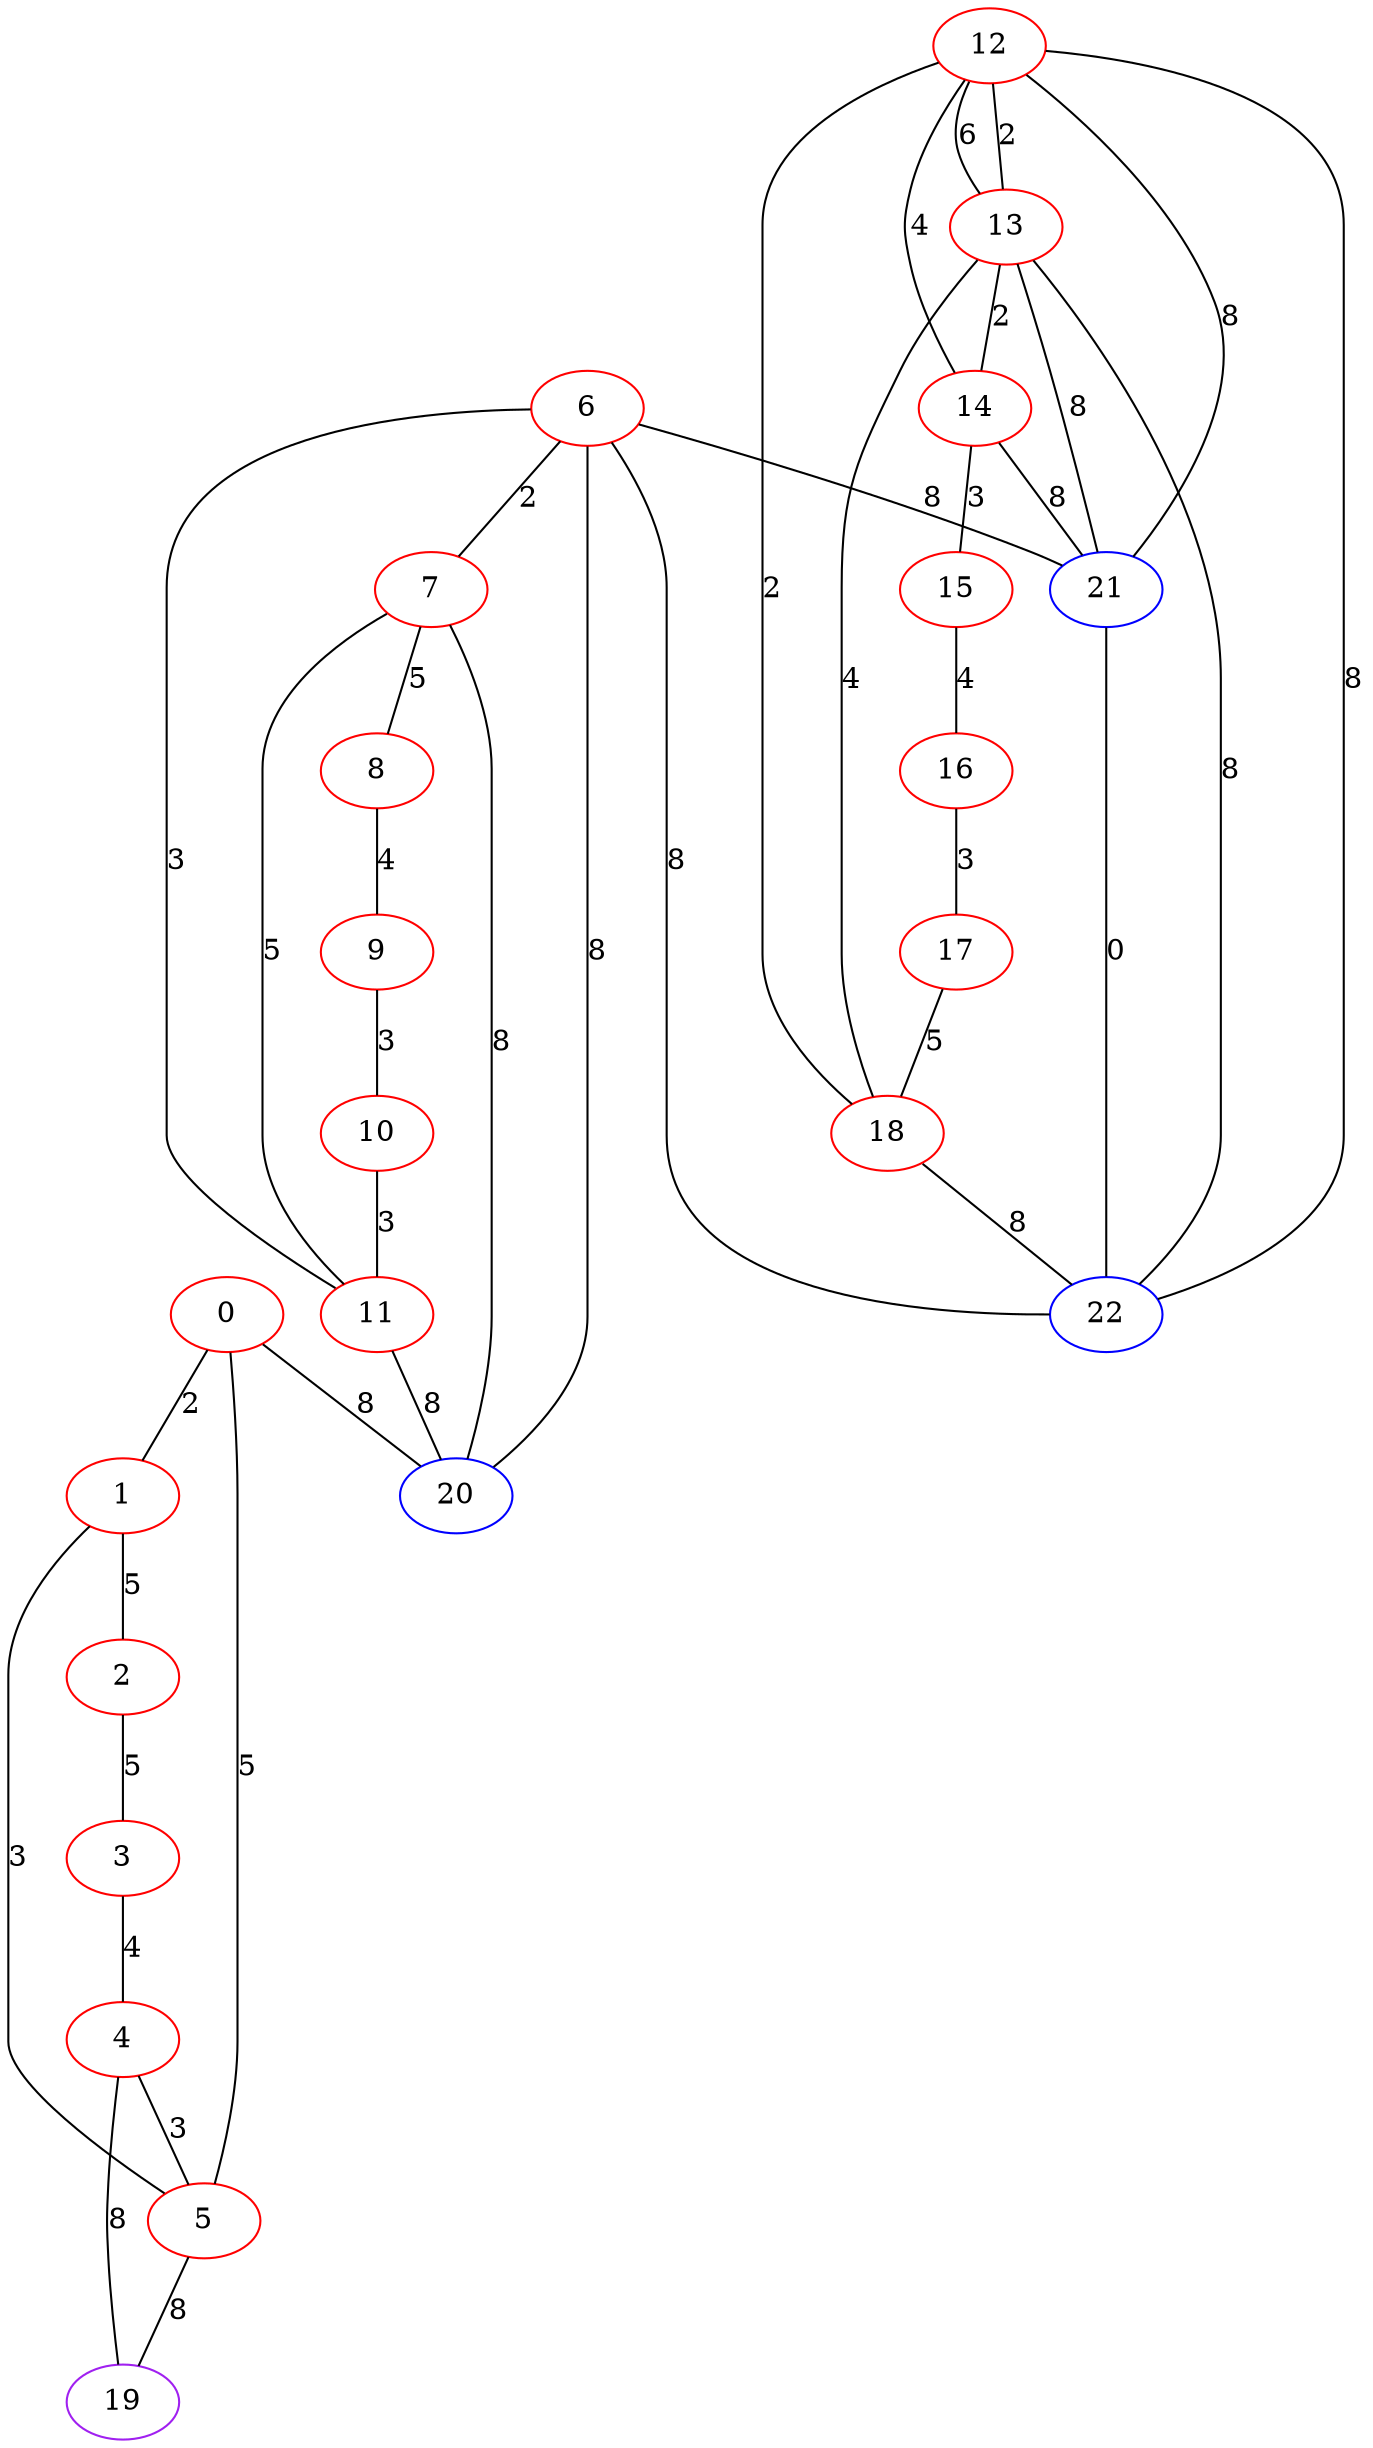 graph "" {
0 [color=red, weight=1];
1 [color=red, weight=1];
2 [color=red, weight=1];
3 [color=red, weight=1];
4 [color=red, weight=1];
5 [color=red, weight=1];
6 [color=red, weight=1];
7 [color=red, weight=1];
8 [color=red, weight=1];
9 [color=red, weight=1];
10 [color=red, weight=1];
11 [color=red, weight=1];
12 [color=red, weight=1];
13 [color=red, weight=1];
14 [color=red, weight=1];
15 [color=red, weight=1];
16 [color=red, weight=1];
17 [color=red, weight=1];
18 [color=red, weight=1];
19 [color=purple, weight=4];
20 [color=blue, weight=3];
21 [color=blue, weight=3];
22 [color=blue, weight=3];
0 -- 1  [key=0, label=2];
0 -- 20  [key=0, label=8];
0 -- 5  [key=0, label=5];
1 -- 2  [key=0, label=5];
1 -- 5  [key=0, label=3];
2 -- 3  [key=0, label=5];
3 -- 4  [key=0, label=4];
4 -- 19  [key=0, label=8];
4 -- 5  [key=0, label=3];
5 -- 19  [key=0, label=8];
6 -- 11  [key=0, label=3];
6 -- 20  [key=0, label=8];
6 -- 21  [key=0, label=8];
6 -- 22  [key=0, label=8];
6 -- 7  [key=0, label=2];
7 -- 8  [key=0, label=5];
7 -- 11  [key=0, label=5];
7 -- 20  [key=0, label=8];
8 -- 9  [key=0, label=4];
9 -- 10  [key=0, label=3];
10 -- 11  [key=0, label=3];
11 -- 20  [key=0, label=8];
12 -- 18  [key=0, label=2];
12 -- 22  [key=0, label=8];
12 -- 13  [key=0, label=6];
12 -- 13  [key=1, label=2];
12 -- 14  [key=0, label=4];
12 -- 21  [key=0, label=8];
13 -- 18  [key=0, label=4];
13 -- 22  [key=0, label=8];
13 -- 14  [key=0, label=2];
13 -- 21  [key=0, label=8];
14 -- 21  [key=0, label=8];
14 -- 15  [key=0, label=3];
15 -- 16  [key=0, label=4];
16 -- 17  [key=0, label=3];
17 -- 18  [key=0, label=5];
18 -- 22  [key=0, label=8];
21 -- 22  [key=0, label=0];
}
